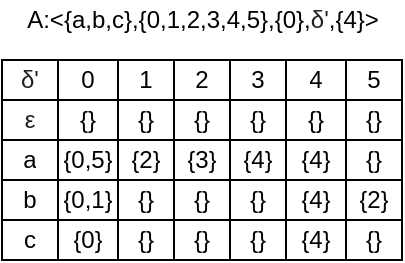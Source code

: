 <mxfile version="13.9.9" type="device"><diagram id="aR-iKp3jL3q-XYXaMko0" name="Página-1"><mxGraphModel dx="341" dy="198" grid="1" gridSize="10" guides="1" tooltips="1" connect="1" arrows="1" fold="1" page="1" pageScale="1" pageWidth="827" pageHeight="1169" math="0" shadow="0"><root><mxCell id="0"/><mxCell id="1" parent="0"/><mxCell id="OQ7AB62RNA0sW_me43Yh-2" value="&lt;font style=&quot;font-size: 12px&quot;&gt;A:&amp;lt;{a,b,c},{0,1,2,3,4,5},{0},&lt;span style=&quot;color: rgb(32 , 33 , 34) ; background-color: rgb(255 , 255 , 255)&quot;&gt;δ'&lt;/span&gt;,{4}&amp;gt;&lt;/font&gt;" style="text;html=1;align=center;verticalAlign=middle;resizable=0;points=[];autosize=1;" parent="1" vertex="1"><mxGeometry x="45" y="50" width="190" height="20" as="geometry"/></mxCell><mxCell id="OQ7AB62RNA0sW_me43Yh-108" value="" style="shape=table;html=1;whiteSpace=wrap;startSize=0;container=1;collapsible=0;childLayout=tableLayout;" parent="1" vertex="1"><mxGeometry x="40" y="80" width="200" height="100" as="geometry"/></mxCell><mxCell id="OQ7AB62RNA0sW_me43Yh-109" value="" style="shape=partialRectangle;html=1;whiteSpace=wrap;collapsible=0;dropTarget=0;pointerEvents=0;fillColor=none;top=0;left=0;bottom=0;right=0;points=[[0,0.5],[1,0.5]];portConstraint=eastwest;" parent="OQ7AB62RNA0sW_me43Yh-108" vertex="1"><mxGeometry width="200" height="20" as="geometry"/></mxCell><mxCell id="OQ7AB62RNA0sW_me43Yh-110" value="&lt;span style=&quot;color: rgb(32 , 33 , 34) ; background-color: rgb(255 , 255 , 255)&quot;&gt;δ'&lt;/span&gt;" style="shape=partialRectangle;html=1;whiteSpace=wrap;connectable=0;fillColor=none;top=0;left=0;bottom=0;right=0;overflow=hidden;" parent="OQ7AB62RNA0sW_me43Yh-109" vertex="1"><mxGeometry width="28" height="20" as="geometry"/></mxCell><mxCell id="OQ7AB62RNA0sW_me43Yh-111" value="0" style="shape=partialRectangle;html=1;whiteSpace=wrap;connectable=0;fillColor=none;top=0;left=0;bottom=0;right=0;overflow=hidden;" parent="OQ7AB62RNA0sW_me43Yh-109" vertex="1"><mxGeometry x="28" width="30" height="20" as="geometry"/></mxCell><mxCell id="OQ7AB62RNA0sW_me43Yh-112" value="1" style="shape=partialRectangle;html=1;whiteSpace=wrap;connectable=0;fillColor=none;top=0;left=0;bottom=0;right=0;overflow=hidden;" parent="OQ7AB62RNA0sW_me43Yh-109" vertex="1"><mxGeometry x="58" width="28" height="20" as="geometry"/></mxCell><mxCell id="OQ7AB62RNA0sW_me43Yh-211" value="2" style="shape=partialRectangle;html=1;whiteSpace=wrap;connectable=0;fillColor=none;top=0;left=0;bottom=0;right=0;overflow=hidden;" parent="OQ7AB62RNA0sW_me43Yh-109" vertex="1"><mxGeometry x="86" width="28" height="20" as="geometry"/></mxCell><mxCell id="OQ7AB62RNA0sW_me43Yh-214" value="3" style="shape=partialRectangle;html=1;whiteSpace=wrap;connectable=0;fillColor=none;top=0;left=0;bottom=0;right=0;overflow=hidden;" parent="OQ7AB62RNA0sW_me43Yh-109" vertex="1"><mxGeometry x="114" width="28" height="20" as="geometry"/></mxCell><mxCell id="OQ7AB62RNA0sW_me43Yh-217" value="4" style="shape=partialRectangle;html=1;whiteSpace=wrap;connectable=0;fillColor=none;top=0;left=0;bottom=0;right=0;overflow=hidden;" parent="OQ7AB62RNA0sW_me43Yh-109" vertex="1"><mxGeometry x="142" width="30" height="20" as="geometry"/></mxCell><mxCell id="OQ7AB62RNA0sW_me43Yh-223" value="5" style="shape=partialRectangle;html=1;whiteSpace=wrap;connectable=0;fillColor=none;top=0;left=0;bottom=0;right=0;overflow=hidden;" parent="OQ7AB62RNA0sW_me43Yh-109" vertex="1"><mxGeometry x="172" width="28" height="20" as="geometry"/></mxCell><mxCell id="OQ7AB62RNA0sW_me43Yh-113" value="" style="shape=partialRectangle;html=1;whiteSpace=wrap;collapsible=0;dropTarget=0;pointerEvents=0;fillColor=none;top=0;left=0;bottom=0;right=0;points=[[0,0.5],[1,0.5]];portConstraint=eastwest;" parent="OQ7AB62RNA0sW_me43Yh-108" vertex="1"><mxGeometry y="20" width="200" height="20" as="geometry"/></mxCell><mxCell id="OQ7AB62RNA0sW_me43Yh-114" value="&lt;span style=&quot;color: rgb(32 , 33 , 34) ; text-align: left&quot;&gt;ε&lt;/span&gt;" style="shape=partialRectangle;html=1;whiteSpace=wrap;connectable=0;fillColor=none;top=0;left=0;bottom=0;right=0;overflow=hidden;" parent="OQ7AB62RNA0sW_me43Yh-113" vertex="1"><mxGeometry width="28" height="20" as="geometry"/></mxCell><mxCell id="OQ7AB62RNA0sW_me43Yh-115" value="{}" style="shape=partialRectangle;html=1;whiteSpace=wrap;connectable=0;fillColor=none;top=0;left=0;bottom=0;right=0;overflow=hidden;" parent="OQ7AB62RNA0sW_me43Yh-113" vertex="1"><mxGeometry x="28" width="30" height="20" as="geometry"/></mxCell><mxCell id="OQ7AB62RNA0sW_me43Yh-116" value="{}" style="shape=partialRectangle;html=1;whiteSpace=wrap;connectable=0;fillColor=none;top=0;left=0;bottom=0;right=0;overflow=hidden;" parent="OQ7AB62RNA0sW_me43Yh-113" vertex="1"><mxGeometry x="58" width="28" height="20" as="geometry"/></mxCell><mxCell id="OQ7AB62RNA0sW_me43Yh-212" value="{}" style="shape=partialRectangle;html=1;whiteSpace=wrap;connectable=0;fillColor=none;top=0;left=0;bottom=0;right=0;overflow=hidden;" parent="OQ7AB62RNA0sW_me43Yh-113" vertex="1"><mxGeometry x="86" width="28" height="20" as="geometry"/></mxCell><mxCell id="OQ7AB62RNA0sW_me43Yh-215" value="{}" style="shape=partialRectangle;html=1;whiteSpace=wrap;connectable=0;fillColor=none;top=0;left=0;bottom=0;right=0;overflow=hidden;" parent="OQ7AB62RNA0sW_me43Yh-113" vertex="1"><mxGeometry x="114" width="28" height="20" as="geometry"/></mxCell><mxCell id="OQ7AB62RNA0sW_me43Yh-218" value="{}" style="shape=partialRectangle;html=1;whiteSpace=wrap;connectable=0;fillColor=none;top=0;left=0;bottom=0;right=0;overflow=hidden;" parent="OQ7AB62RNA0sW_me43Yh-113" vertex="1"><mxGeometry x="142" width="30" height="20" as="geometry"/></mxCell><mxCell id="OQ7AB62RNA0sW_me43Yh-224" value="{}" style="shape=partialRectangle;html=1;whiteSpace=wrap;connectable=0;fillColor=none;top=0;left=0;bottom=0;right=0;overflow=hidden;" parent="OQ7AB62RNA0sW_me43Yh-113" vertex="1"><mxGeometry x="172" width="28" height="20" as="geometry"/></mxCell><mxCell id="OQ7AB62RNA0sW_me43Yh-117" value="" style="shape=partialRectangle;html=1;whiteSpace=wrap;collapsible=0;dropTarget=0;pointerEvents=0;fillColor=none;top=0;left=0;bottom=0;right=0;points=[[0,0.5],[1,0.5]];portConstraint=eastwest;" parent="OQ7AB62RNA0sW_me43Yh-108" vertex="1"><mxGeometry y="40" width="200" height="20" as="geometry"/></mxCell><mxCell id="OQ7AB62RNA0sW_me43Yh-118" value="a" style="shape=partialRectangle;html=1;whiteSpace=wrap;connectable=0;fillColor=none;top=0;left=0;bottom=0;right=0;overflow=hidden;" parent="OQ7AB62RNA0sW_me43Yh-117" vertex="1"><mxGeometry width="28" height="20" as="geometry"/></mxCell><mxCell id="OQ7AB62RNA0sW_me43Yh-119" value="{0,5}" style="shape=partialRectangle;html=1;whiteSpace=wrap;connectable=0;fillColor=none;top=0;left=0;bottom=0;right=0;overflow=hidden;" parent="OQ7AB62RNA0sW_me43Yh-117" vertex="1"><mxGeometry x="28" width="30" height="20" as="geometry"/></mxCell><mxCell id="OQ7AB62RNA0sW_me43Yh-120" value="{2}" style="shape=partialRectangle;html=1;whiteSpace=wrap;connectable=0;fillColor=none;top=0;left=0;bottom=0;right=0;overflow=hidden;" parent="OQ7AB62RNA0sW_me43Yh-117" vertex="1"><mxGeometry x="58" width="28" height="20" as="geometry"/></mxCell><mxCell id="OQ7AB62RNA0sW_me43Yh-213" value="{3}" style="shape=partialRectangle;html=1;whiteSpace=wrap;connectable=0;fillColor=none;top=0;left=0;bottom=0;right=0;overflow=hidden;" parent="OQ7AB62RNA0sW_me43Yh-117" vertex="1"><mxGeometry x="86" width="28" height="20" as="geometry"/></mxCell><mxCell id="OQ7AB62RNA0sW_me43Yh-216" value="{4}" style="shape=partialRectangle;html=1;whiteSpace=wrap;connectable=0;fillColor=none;top=0;left=0;bottom=0;right=0;overflow=hidden;" parent="OQ7AB62RNA0sW_me43Yh-117" vertex="1"><mxGeometry x="114" width="28" height="20" as="geometry"/></mxCell><mxCell id="OQ7AB62RNA0sW_me43Yh-219" value="{4}" style="shape=partialRectangle;html=1;whiteSpace=wrap;connectable=0;fillColor=none;top=0;left=0;bottom=0;right=0;overflow=hidden;" parent="OQ7AB62RNA0sW_me43Yh-117" vertex="1"><mxGeometry x="142" width="30" height="20" as="geometry"/></mxCell><mxCell id="OQ7AB62RNA0sW_me43Yh-225" value="{}" style="shape=partialRectangle;html=1;whiteSpace=wrap;connectable=0;fillColor=none;top=0;left=0;bottom=0;right=0;overflow=hidden;" parent="OQ7AB62RNA0sW_me43Yh-117" vertex="1"><mxGeometry x="172" width="28" height="20" as="geometry"/></mxCell><mxCell id="OQ7AB62RNA0sW_me43Yh-226" style="shape=partialRectangle;html=1;whiteSpace=wrap;collapsible=0;dropTarget=0;pointerEvents=0;fillColor=none;top=0;left=0;bottom=0;right=0;points=[[0,0.5],[1,0.5]];portConstraint=eastwest;" parent="OQ7AB62RNA0sW_me43Yh-108" vertex="1"><mxGeometry y="60" width="200" height="20" as="geometry"/></mxCell><mxCell id="OQ7AB62RNA0sW_me43Yh-227" value="b" style="shape=partialRectangle;html=1;whiteSpace=wrap;connectable=0;fillColor=none;top=0;left=0;bottom=0;right=0;overflow=hidden;" parent="OQ7AB62RNA0sW_me43Yh-226" vertex="1"><mxGeometry width="28" height="20" as="geometry"/></mxCell><mxCell id="OQ7AB62RNA0sW_me43Yh-228" value="{0,1}" style="shape=partialRectangle;html=1;whiteSpace=wrap;connectable=0;fillColor=none;top=0;left=0;bottom=0;right=0;overflow=hidden;" parent="OQ7AB62RNA0sW_me43Yh-226" vertex="1"><mxGeometry x="28" width="30" height="20" as="geometry"/></mxCell><mxCell id="OQ7AB62RNA0sW_me43Yh-229" value="{}" style="shape=partialRectangle;html=1;whiteSpace=wrap;connectable=0;fillColor=none;top=0;left=0;bottom=0;right=0;overflow=hidden;" parent="OQ7AB62RNA0sW_me43Yh-226" vertex="1"><mxGeometry x="58" width="28" height="20" as="geometry"/></mxCell><mxCell id="OQ7AB62RNA0sW_me43Yh-230" value="{}" style="shape=partialRectangle;html=1;whiteSpace=wrap;connectable=0;fillColor=none;top=0;left=0;bottom=0;right=0;overflow=hidden;" parent="OQ7AB62RNA0sW_me43Yh-226" vertex="1"><mxGeometry x="86" width="28" height="20" as="geometry"/></mxCell><mxCell id="OQ7AB62RNA0sW_me43Yh-231" value="{}" style="shape=partialRectangle;html=1;whiteSpace=wrap;connectable=0;fillColor=none;top=0;left=0;bottom=0;right=0;overflow=hidden;" parent="OQ7AB62RNA0sW_me43Yh-226" vertex="1"><mxGeometry x="114" width="28" height="20" as="geometry"/></mxCell><mxCell id="OQ7AB62RNA0sW_me43Yh-232" value="{4}" style="shape=partialRectangle;html=1;whiteSpace=wrap;connectable=0;fillColor=none;top=0;left=0;bottom=0;right=0;overflow=hidden;" parent="OQ7AB62RNA0sW_me43Yh-226" vertex="1"><mxGeometry x="142" width="30" height="20" as="geometry"/></mxCell><mxCell id="OQ7AB62RNA0sW_me43Yh-233" value="{2}" style="shape=partialRectangle;html=1;whiteSpace=wrap;connectable=0;fillColor=none;top=0;left=0;bottom=0;right=0;overflow=hidden;" parent="OQ7AB62RNA0sW_me43Yh-226" vertex="1"><mxGeometry x="172" width="28" height="20" as="geometry"/></mxCell><mxCell id="OQ7AB62RNA0sW_me43Yh-234" style="shape=partialRectangle;html=1;whiteSpace=wrap;collapsible=0;dropTarget=0;pointerEvents=0;fillColor=none;top=0;left=0;bottom=0;right=0;points=[[0,0.5],[1,0.5]];portConstraint=eastwest;" parent="OQ7AB62RNA0sW_me43Yh-108" vertex="1"><mxGeometry y="80" width="200" height="20" as="geometry"/></mxCell><mxCell id="OQ7AB62RNA0sW_me43Yh-235" value="c" style="shape=partialRectangle;html=1;whiteSpace=wrap;connectable=0;fillColor=none;top=0;left=0;bottom=0;right=0;overflow=hidden;" parent="OQ7AB62RNA0sW_me43Yh-234" vertex="1"><mxGeometry width="28" height="20" as="geometry"/></mxCell><mxCell id="OQ7AB62RNA0sW_me43Yh-236" value="{0}" style="shape=partialRectangle;html=1;whiteSpace=wrap;connectable=0;fillColor=none;top=0;left=0;bottom=0;right=0;overflow=hidden;" parent="OQ7AB62RNA0sW_me43Yh-234" vertex="1"><mxGeometry x="28" width="30" height="20" as="geometry"/></mxCell><mxCell id="OQ7AB62RNA0sW_me43Yh-237" value="{}" style="shape=partialRectangle;html=1;whiteSpace=wrap;connectable=0;fillColor=none;top=0;left=0;bottom=0;right=0;overflow=hidden;" parent="OQ7AB62RNA0sW_me43Yh-234" vertex="1"><mxGeometry x="58" width="28" height="20" as="geometry"/></mxCell><mxCell id="OQ7AB62RNA0sW_me43Yh-238" value="{}" style="shape=partialRectangle;html=1;whiteSpace=wrap;connectable=0;fillColor=none;top=0;left=0;bottom=0;right=0;overflow=hidden;" parent="OQ7AB62RNA0sW_me43Yh-234" vertex="1"><mxGeometry x="86" width="28" height="20" as="geometry"/></mxCell><mxCell id="OQ7AB62RNA0sW_me43Yh-239" value="{}" style="shape=partialRectangle;html=1;whiteSpace=wrap;connectable=0;fillColor=none;top=0;left=0;bottom=0;right=0;overflow=hidden;" parent="OQ7AB62RNA0sW_me43Yh-234" vertex="1"><mxGeometry x="114" width="28" height="20" as="geometry"/></mxCell><mxCell id="OQ7AB62RNA0sW_me43Yh-240" value="{4}" style="shape=partialRectangle;html=1;whiteSpace=wrap;connectable=0;fillColor=none;top=0;left=0;bottom=0;right=0;overflow=hidden;" parent="OQ7AB62RNA0sW_me43Yh-234" vertex="1"><mxGeometry x="142" width="30" height="20" as="geometry"/></mxCell><mxCell id="OQ7AB62RNA0sW_me43Yh-241" value="{}" style="shape=partialRectangle;html=1;whiteSpace=wrap;connectable=0;fillColor=none;top=0;left=0;bottom=0;right=0;overflow=hidden;" parent="OQ7AB62RNA0sW_me43Yh-234" vertex="1"><mxGeometry x="172" width="28" height="20" as="geometry"/></mxCell></root></mxGraphModel></diagram></mxfile>